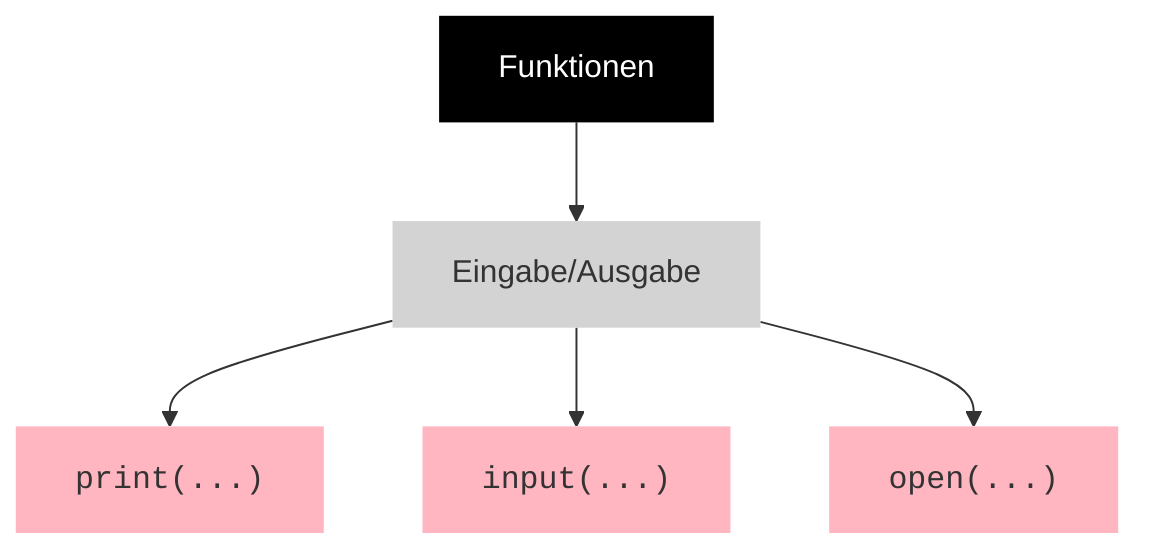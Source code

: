 flowchart

    Funktionen --> EA["Eingabe/Ausgabe"]

    EA --> Print["<code>print(...)</code>"]
    EA --> Input["<code>input(...)</code>"]
    EA --> Open["<code>open(...)</code>"]

    style Funktionen fill:black,color:white,stroke-width:0px

    style EA fill:lightgray,stroke-width:0px
    
    style Print fill:lightpink,stroke-width:0px
    style Input fill:lightpink,stroke-width:0px
    style Open fill:lightpink,stroke-width:0px